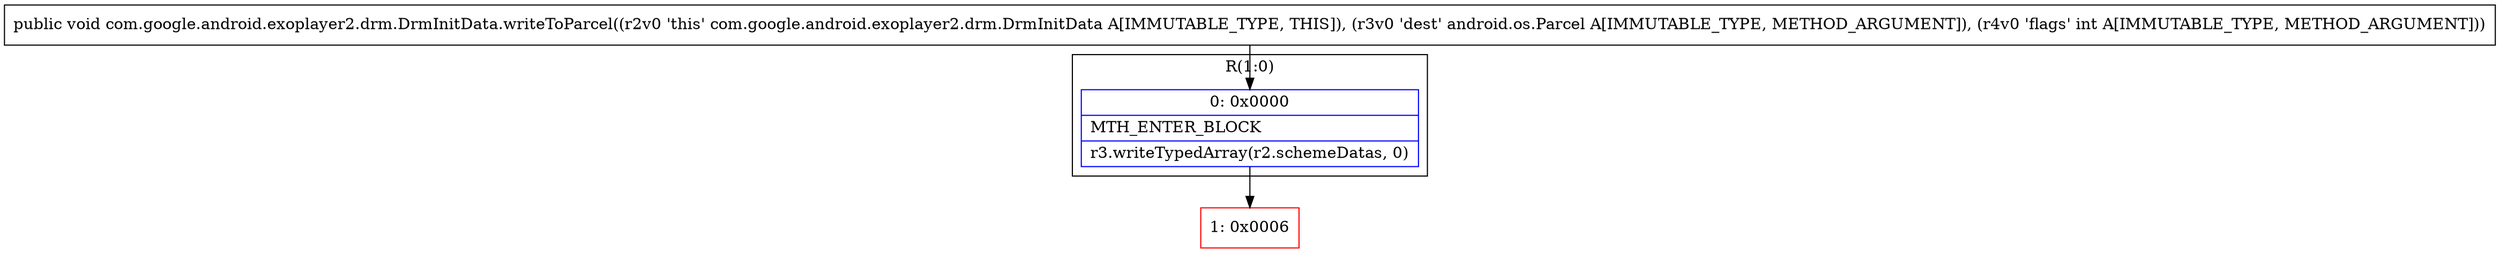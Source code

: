 digraph "CFG forcom.google.android.exoplayer2.drm.DrmInitData.writeToParcel(Landroid\/os\/Parcel;I)V" {
subgraph cluster_Region_1356021792 {
label = "R(1:0)";
node [shape=record,color=blue];
Node_0 [shape=record,label="{0\:\ 0x0000|MTH_ENTER_BLOCK\l|r3.writeTypedArray(r2.schemeDatas, 0)\l}"];
}
Node_1 [shape=record,color=red,label="{1\:\ 0x0006}"];
MethodNode[shape=record,label="{public void com.google.android.exoplayer2.drm.DrmInitData.writeToParcel((r2v0 'this' com.google.android.exoplayer2.drm.DrmInitData A[IMMUTABLE_TYPE, THIS]), (r3v0 'dest' android.os.Parcel A[IMMUTABLE_TYPE, METHOD_ARGUMENT]), (r4v0 'flags' int A[IMMUTABLE_TYPE, METHOD_ARGUMENT])) }"];
MethodNode -> Node_0;
Node_0 -> Node_1;
}

